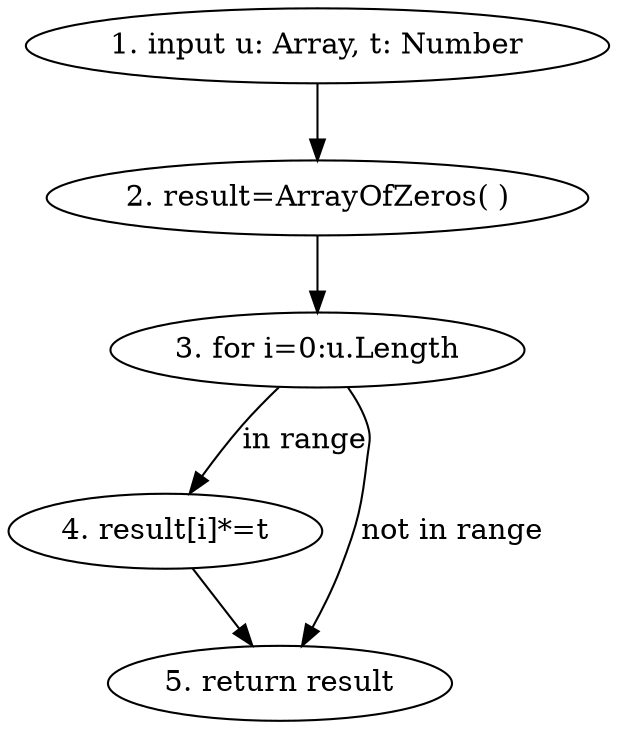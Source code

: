 digraph G {
    INP [label="1. input u: Array, t: Number"]
    RES [label="2. result=ArrayOfZeros( )"]
    FOR [label="3. for i=0:u.Length"]
    ADD [label="4. result[i]*=t"]
    RET [label="5. return result"]
    INP -> RES -> FOR 
    FOR -> RET [label="not in range"]
    FOR -> ADD [label="in range"]
    ADD -> RET 
}
